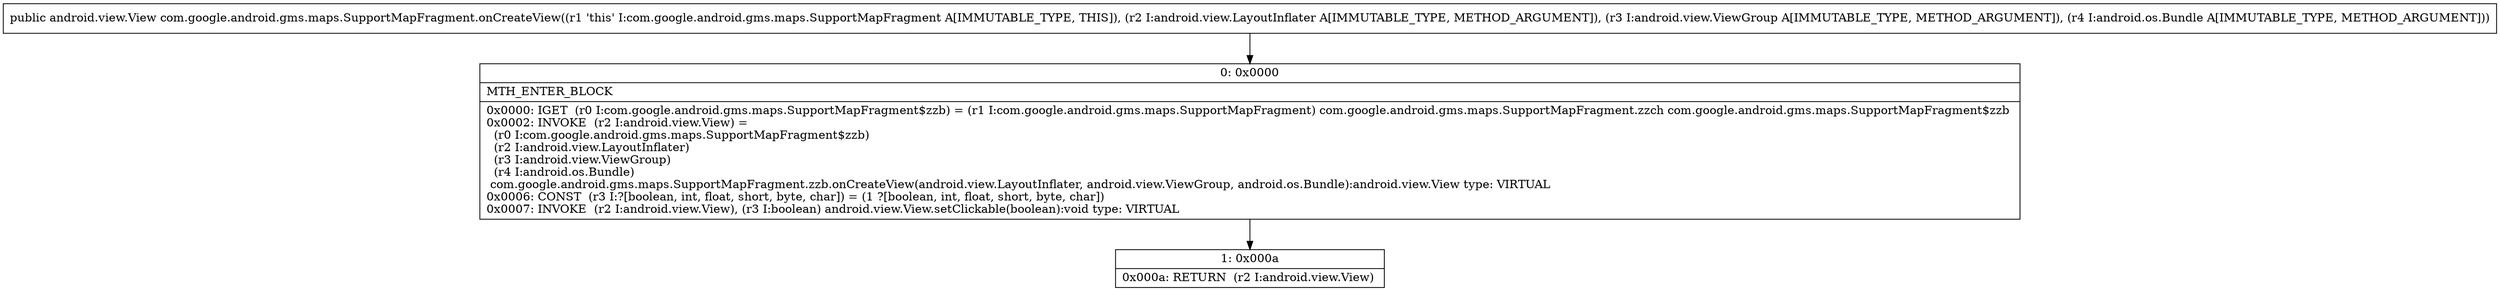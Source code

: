 digraph "CFG forcom.google.android.gms.maps.SupportMapFragment.onCreateView(Landroid\/view\/LayoutInflater;Landroid\/view\/ViewGroup;Landroid\/os\/Bundle;)Landroid\/view\/View;" {
Node_0 [shape=record,label="{0\:\ 0x0000|MTH_ENTER_BLOCK\l|0x0000: IGET  (r0 I:com.google.android.gms.maps.SupportMapFragment$zzb) = (r1 I:com.google.android.gms.maps.SupportMapFragment) com.google.android.gms.maps.SupportMapFragment.zzch com.google.android.gms.maps.SupportMapFragment$zzb \l0x0002: INVOKE  (r2 I:android.view.View) = \l  (r0 I:com.google.android.gms.maps.SupportMapFragment$zzb)\l  (r2 I:android.view.LayoutInflater)\l  (r3 I:android.view.ViewGroup)\l  (r4 I:android.os.Bundle)\l com.google.android.gms.maps.SupportMapFragment.zzb.onCreateView(android.view.LayoutInflater, android.view.ViewGroup, android.os.Bundle):android.view.View type: VIRTUAL \l0x0006: CONST  (r3 I:?[boolean, int, float, short, byte, char]) = (1 ?[boolean, int, float, short, byte, char]) \l0x0007: INVOKE  (r2 I:android.view.View), (r3 I:boolean) android.view.View.setClickable(boolean):void type: VIRTUAL \l}"];
Node_1 [shape=record,label="{1\:\ 0x000a|0x000a: RETURN  (r2 I:android.view.View) \l}"];
MethodNode[shape=record,label="{public android.view.View com.google.android.gms.maps.SupportMapFragment.onCreateView((r1 'this' I:com.google.android.gms.maps.SupportMapFragment A[IMMUTABLE_TYPE, THIS]), (r2 I:android.view.LayoutInflater A[IMMUTABLE_TYPE, METHOD_ARGUMENT]), (r3 I:android.view.ViewGroup A[IMMUTABLE_TYPE, METHOD_ARGUMENT]), (r4 I:android.os.Bundle A[IMMUTABLE_TYPE, METHOD_ARGUMENT])) }"];
MethodNode -> Node_0;
Node_0 -> Node_1;
}

